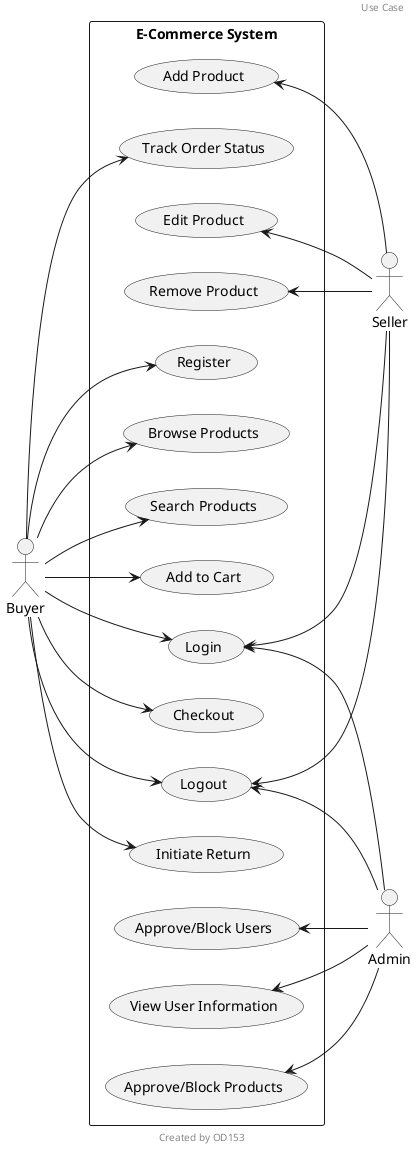 @startuml
'https://plantuml.com/use-case-diagram
' Use Case Diagram
header Use Case
footer Created by OD153
left to right direction
actor Buyer
actor Seller
actor Admin

rectangle "E-Commerce System" {

    (Login) <-- Admin
    (Logout) <-- Admin
    (Approve/Block Users) <-- Admin
    (View User Information) <-- Admin
    (Approve/Block Products) <-- Admin

    (Login) <-- Seller
    (Logout) <- Seller
    (Add Product) <-- Seller
    (Edit Product) <-- Seller
    (Remove Product) <-- Seller

    Buyer --> (Register)
    Buyer --> (Login)
    Buyer --> (Logout)
    Buyer --> (Browse Products)
    Buyer --> (Search Products)
    Buyer --> (Add to Cart)
    Buyer --> (Checkout)
    Buyer --> (Track Order Status)
    Buyer --> (Initiate Return)
}

@enduml